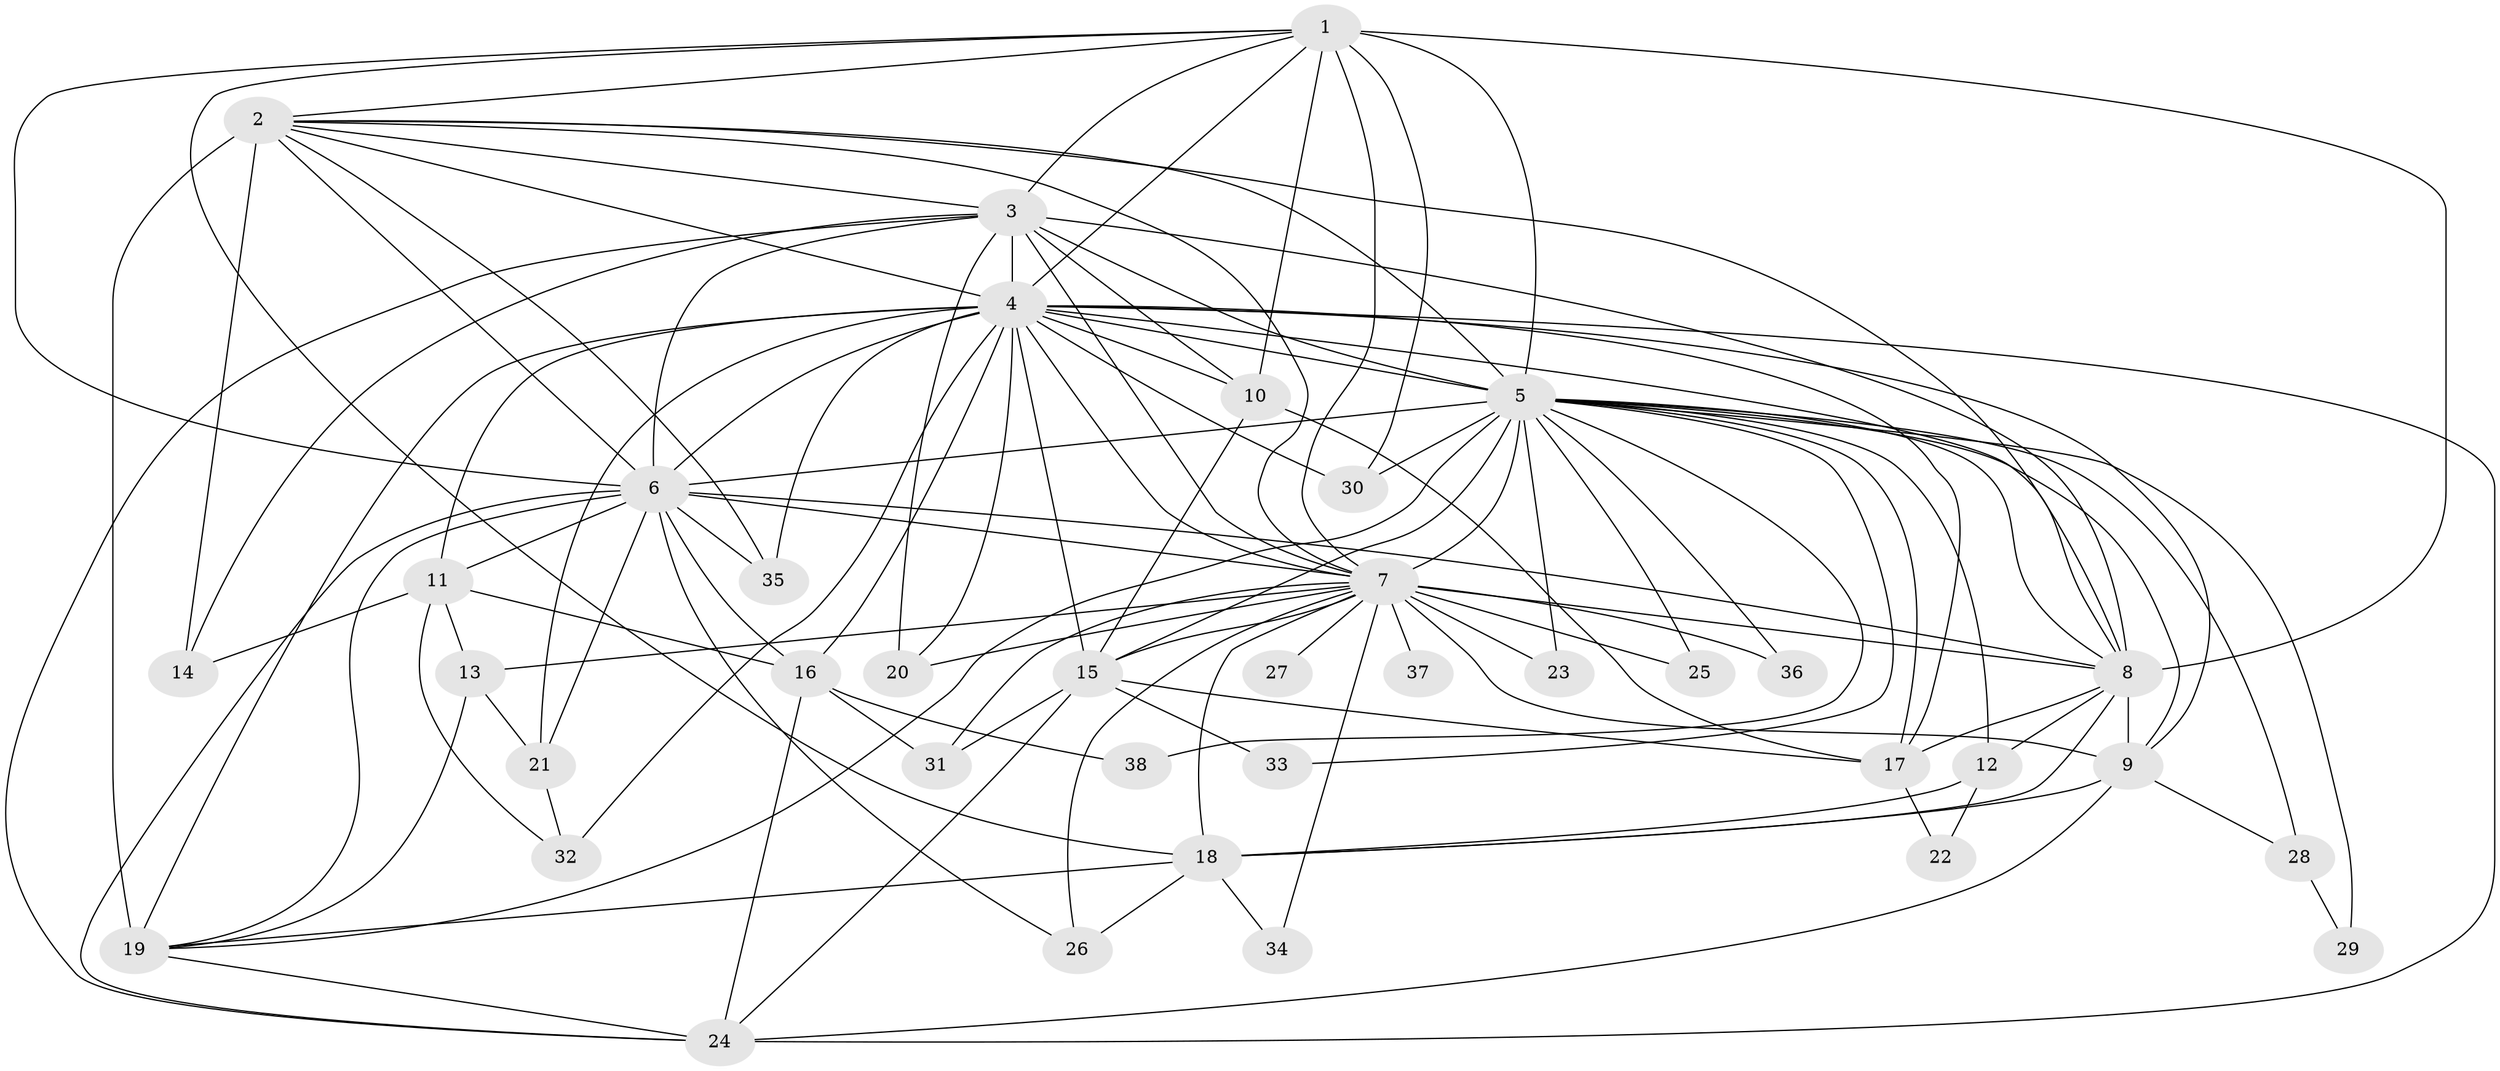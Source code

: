 // original degree distribution, {17: 0.010638297872340425, 24: 0.010638297872340425, 15: 0.010638297872340425, 19: 0.02127659574468085, 23: 0.02127659574468085, 20: 0.010638297872340425, 26: 0.010638297872340425, 18: 0.010638297872340425, 2: 0.5957446808510638, 5: 0.031914893617021274, 7: 0.02127659574468085, 4: 0.09574468085106383, 3: 0.13829787234042554, 6: 0.010638297872340425}
// Generated by graph-tools (version 1.1) at 2025/49/03/04/25 22:49:50]
// undirected, 38 vertices, 115 edges
graph export_dot {
  node [color=gray90,style=filled];
  1;
  2;
  3;
  4;
  5;
  6;
  7;
  8;
  9;
  10;
  11;
  12;
  13;
  14;
  15;
  16;
  17;
  18;
  19;
  20;
  21;
  22;
  23;
  24;
  25;
  26;
  27;
  28;
  29;
  30;
  31;
  32;
  33;
  34;
  35;
  36;
  37;
  38;
  1 -- 2 [weight=1.0];
  1 -- 3 [weight=1.0];
  1 -- 4 [weight=4.0];
  1 -- 5 [weight=2.0];
  1 -- 6 [weight=1.0];
  1 -- 7 [weight=1.0];
  1 -- 8 [weight=1.0];
  1 -- 10 [weight=5.0];
  1 -- 18 [weight=1.0];
  1 -- 30 [weight=1.0];
  2 -- 3 [weight=2.0];
  2 -- 4 [weight=2.0];
  2 -- 5 [weight=2.0];
  2 -- 6 [weight=2.0];
  2 -- 7 [weight=1.0];
  2 -- 8 [weight=1.0];
  2 -- 14 [weight=1.0];
  2 -- 19 [weight=10.0];
  2 -- 35 [weight=1.0];
  3 -- 4 [weight=2.0];
  3 -- 5 [weight=3.0];
  3 -- 6 [weight=1.0];
  3 -- 7 [weight=1.0];
  3 -- 8 [weight=1.0];
  3 -- 10 [weight=1.0];
  3 -- 14 [weight=1.0];
  3 -- 20 [weight=1.0];
  3 -- 24 [weight=1.0];
  4 -- 5 [weight=4.0];
  4 -- 6 [weight=2.0];
  4 -- 7 [weight=2.0];
  4 -- 8 [weight=2.0];
  4 -- 9 [weight=1.0];
  4 -- 10 [weight=1.0];
  4 -- 11 [weight=2.0];
  4 -- 15 [weight=4.0];
  4 -- 16 [weight=2.0];
  4 -- 17 [weight=1.0];
  4 -- 19 [weight=1.0];
  4 -- 20 [weight=1.0];
  4 -- 21 [weight=1.0];
  4 -- 24 [weight=1.0];
  4 -- 30 [weight=2.0];
  4 -- 32 [weight=2.0];
  4 -- 35 [weight=1.0];
  5 -- 6 [weight=2.0];
  5 -- 7 [weight=3.0];
  5 -- 8 [weight=3.0];
  5 -- 9 [weight=1.0];
  5 -- 12 [weight=1.0];
  5 -- 15 [weight=2.0];
  5 -- 17 [weight=1.0];
  5 -- 19 [weight=3.0];
  5 -- 23 [weight=1.0];
  5 -- 25 [weight=2.0];
  5 -- 28 [weight=1.0];
  5 -- 29 [weight=1.0];
  5 -- 30 [weight=1.0];
  5 -- 33 [weight=1.0];
  5 -- 36 [weight=1.0];
  5 -- 38 [weight=1.0];
  6 -- 7 [weight=1.0];
  6 -- 8 [weight=1.0];
  6 -- 11 [weight=2.0];
  6 -- 16 [weight=1.0];
  6 -- 19 [weight=1.0];
  6 -- 21 [weight=1.0];
  6 -- 24 [weight=1.0];
  6 -- 26 [weight=2.0];
  6 -- 35 [weight=1.0];
  7 -- 8 [weight=1.0];
  7 -- 9 [weight=1.0];
  7 -- 13 [weight=1.0];
  7 -- 15 [weight=1.0];
  7 -- 18 [weight=2.0];
  7 -- 20 [weight=1.0];
  7 -- 23 [weight=1.0];
  7 -- 25 [weight=1.0];
  7 -- 26 [weight=1.0];
  7 -- 27 [weight=1.0];
  7 -- 31 [weight=1.0];
  7 -- 34 [weight=1.0];
  7 -- 36 [weight=1.0];
  7 -- 37 [weight=1.0];
  8 -- 9 [weight=6.0];
  8 -- 12 [weight=1.0];
  8 -- 17 [weight=1.0];
  8 -- 18 [weight=1.0];
  9 -- 18 [weight=1.0];
  9 -- 24 [weight=1.0];
  9 -- 28 [weight=1.0];
  10 -- 15 [weight=1.0];
  10 -- 17 [weight=1.0];
  11 -- 13 [weight=2.0];
  11 -- 14 [weight=1.0];
  11 -- 16 [weight=1.0];
  11 -- 32 [weight=1.0];
  12 -- 18 [weight=1.0];
  12 -- 22 [weight=1.0];
  13 -- 19 [weight=1.0];
  13 -- 21 [weight=2.0];
  15 -- 17 [weight=1.0];
  15 -- 24 [weight=1.0];
  15 -- 31 [weight=1.0];
  15 -- 33 [weight=1.0];
  16 -- 24 [weight=1.0];
  16 -- 31 [weight=1.0];
  16 -- 38 [weight=1.0];
  17 -- 22 [weight=1.0];
  18 -- 19 [weight=1.0];
  18 -- 26 [weight=1.0];
  18 -- 34 [weight=1.0];
  19 -- 24 [weight=1.0];
  21 -- 32 [weight=1.0];
  28 -- 29 [weight=1.0];
}
